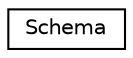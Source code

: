 digraph "Graphical Class Hierarchy"
{
 // LATEX_PDF_SIZE
  edge [fontname="Helvetica",fontsize="10",labelfontname="Helvetica",labelfontsize="10"];
  node [fontname="Helvetica",fontsize="10",shape=record];
  rankdir="LR";
  Node0 [label="Schema",height=0.2,width=0.4,color="black", fillcolor="white", style="filled",URL="$structSchema.html",tooltip=" "];
}
